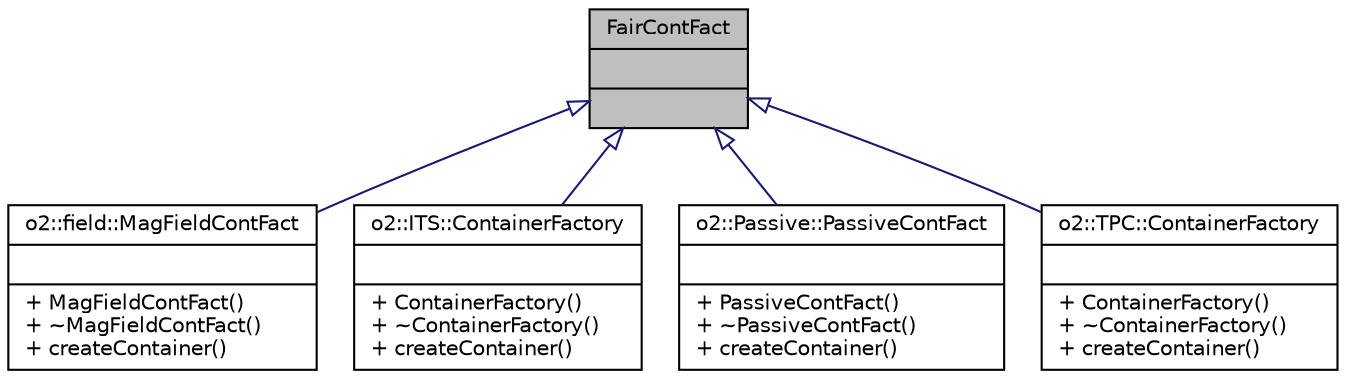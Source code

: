 digraph "FairContFact"
{
 // INTERACTIVE_SVG=YES
  bgcolor="transparent";
  edge [fontname="Helvetica",fontsize="10",labelfontname="Helvetica",labelfontsize="10"];
  node [fontname="Helvetica",fontsize="10",shape=record];
  Node1 [label="{FairContFact\n||}",height=0.2,width=0.4,color="black", fillcolor="grey75", style="filled" fontcolor="black"];
  Node1 -> Node2 [dir="back",color="midnightblue",fontsize="10",style="solid",arrowtail="onormal",fontname="Helvetica"];
  Node2 [label="{o2::field::MagFieldContFact\n||+ MagFieldContFact()\l+ ~MagFieldContFact()\l+ createContainer()\l}",height=0.2,width=0.4,color="black",URL="$d2/d02/classo2_1_1field_1_1MagFieldContFact.html"];
  Node1 -> Node3 [dir="back",color="midnightblue",fontsize="10",style="solid",arrowtail="onormal",fontname="Helvetica"];
  Node3 [label="{o2::ITS::ContainerFactory\n||+ ContainerFactory()\l+ ~ContainerFactory()\l+ createContainer()\l}",height=0.2,width=0.4,color="black",URL="$d9/d49/classo2_1_1ITS_1_1ContainerFactory.html"];
  Node1 -> Node4 [dir="back",color="midnightblue",fontsize="10",style="solid",arrowtail="onormal",fontname="Helvetica"];
  Node4 [label="{o2::Passive::PassiveContFact\n||+ PassiveContFact()\l+ ~PassiveContFact()\l+ createContainer()\l}",height=0.2,width=0.4,color="black",URL="$d3/def/classo2_1_1Passive_1_1PassiveContFact.html"];
  Node1 -> Node5 [dir="back",color="midnightblue",fontsize="10",style="solid",arrowtail="onormal",fontname="Helvetica"];
  Node5 [label="{o2::TPC::ContainerFactory\n||+ ContainerFactory()\l+ ~ContainerFactory()\l+ createContainer()\l}",height=0.2,width=0.4,color="black",URL="$d8/d3c/classo2_1_1TPC_1_1ContainerFactory.html"];
}
